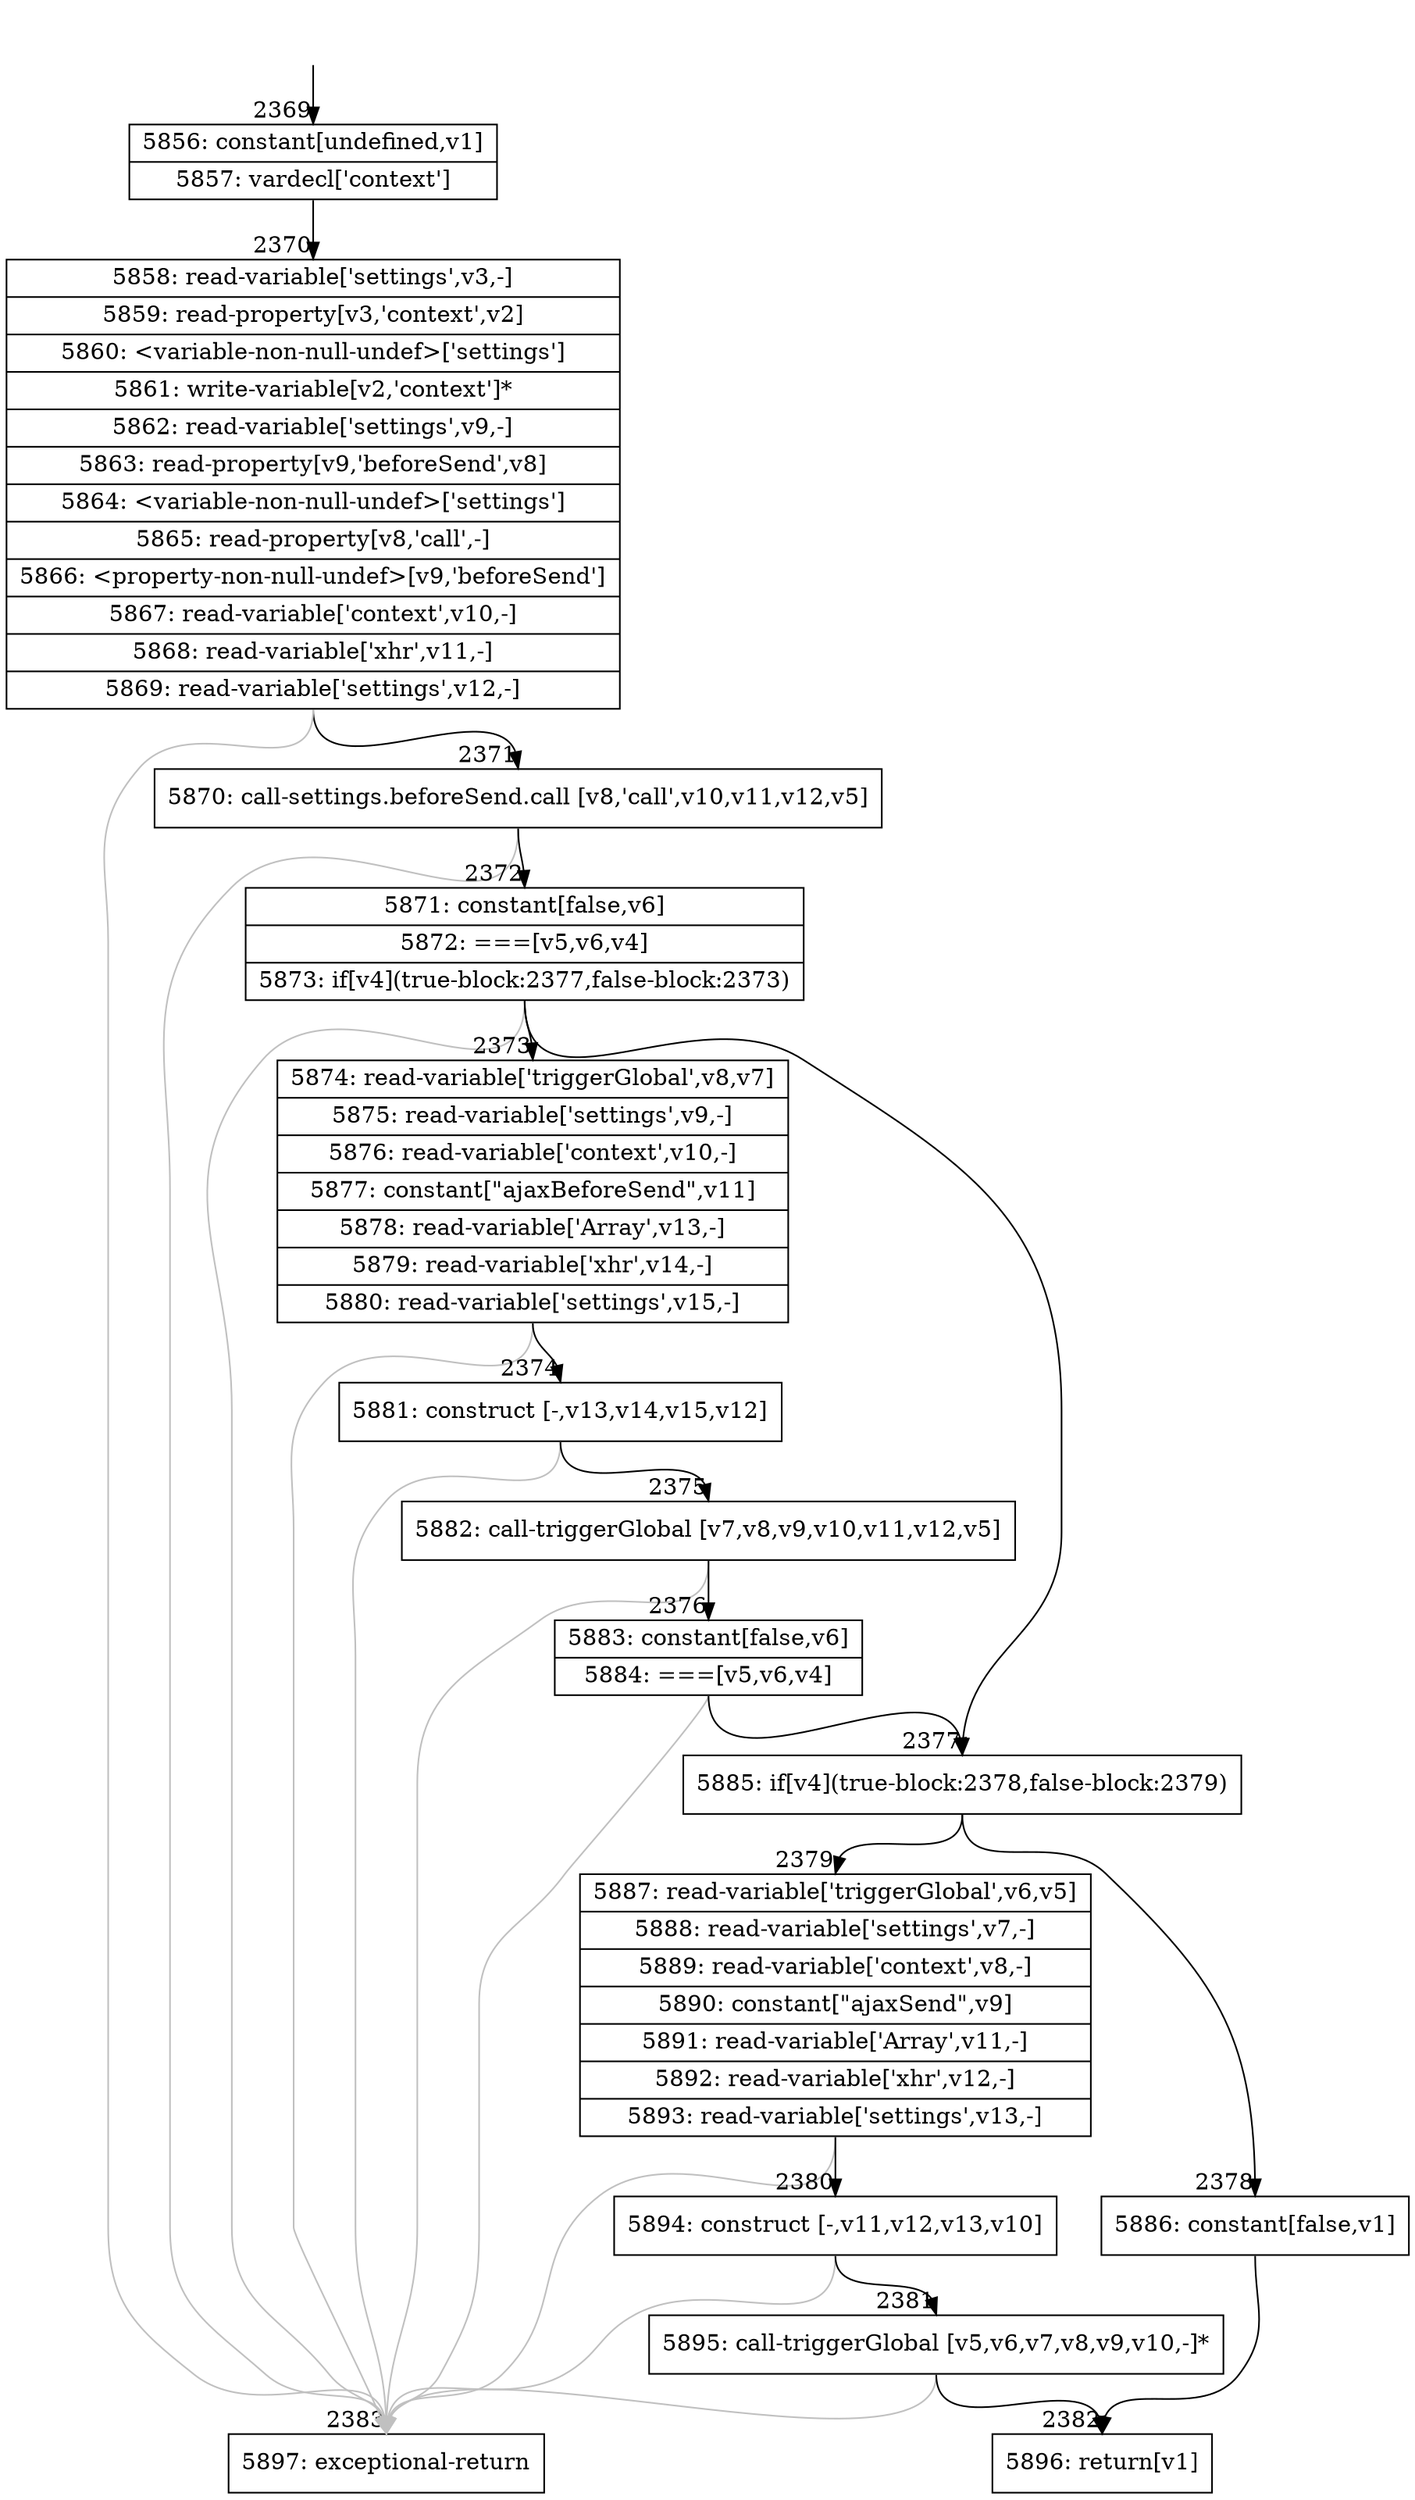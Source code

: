 digraph {
rankdir="TD"
BB_entry216[shape=none,label=""];
BB_entry216 -> BB2369 [tailport=s, headport=n, headlabel="    2369"]
BB2369 [shape=record label="{5856: constant[undefined,v1]|5857: vardecl['context']}" ] 
BB2369 -> BB2370 [tailport=s, headport=n, headlabel="      2370"]
BB2370 [shape=record label="{5858: read-variable['settings',v3,-]|5859: read-property[v3,'context',v2]|5860: \<variable-non-null-undef\>['settings']|5861: write-variable[v2,'context']*|5862: read-variable['settings',v9,-]|5863: read-property[v9,'beforeSend',v8]|5864: \<variable-non-null-undef\>['settings']|5865: read-property[v8,'call',-]|5866: \<property-non-null-undef\>[v9,'beforeSend']|5867: read-variable['context',v10,-]|5868: read-variable['xhr',v11,-]|5869: read-variable['settings',v12,-]}" ] 
BB2370 -> BB2371 [tailport=s, headport=n, headlabel="      2371"]
BB2370 -> BB2383 [tailport=s, headport=n, color=gray, headlabel="      2383"]
BB2371 [shape=record label="{5870: call-settings.beforeSend.call [v8,'call',v10,v11,v12,v5]}" ] 
BB2371 -> BB2372 [tailport=s, headport=n, headlabel="      2372"]
BB2371 -> BB2383 [tailport=s, headport=n, color=gray]
BB2372 [shape=record label="{5871: constant[false,v6]|5872: ===[v5,v6,v4]|5873: if[v4](true-block:2377,false-block:2373)}" ] 
BB2372 -> BB2377 [tailport=s, headport=n, headlabel="      2377"]
BB2372 -> BB2373 [tailport=s, headport=n, headlabel="      2373"]
BB2372 -> BB2383 [tailport=s, headport=n, color=gray]
BB2373 [shape=record label="{5874: read-variable['triggerGlobal',v8,v7]|5875: read-variable['settings',v9,-]|5876: read-variable['context',v10,-]|5877: constant[\"ajaxBeforeSend\",v11]|5878: read-variable['Array',v13,-]|5879: read-variable['xhr',v14,-]|5880: read-variable['settings',v15,-]}" ] 
BB2373 -> BB2374 [tailport=s, headport=n, headlabel="      2374"]
BB2373 -> BB2383 [tailport=s, headport=n, color=gray]
BB2374 [shape=record label="{5881: construct [-,v13,v14,v15,v12]}" ] 
BB2374 -> BB2375 [tailport=s, headport=n, headlabel="      2375"]
BB2374 -> BB2383 [tailport=s, headport=n, color=gray]
BB2375 [shape=record label="{5882: call-triggerGlobal [v7,v8,v9,v10,v11,v12,v5]}" ] 
BB2375 -> BB2376 [tailport=s, headport=n, headlabel="      2376"]
BB2375 -> BB2383 [tailport=s, headport=n, color=gray]
BB2376 [shape=record label="{5883: constant[false,v6]|5884: ===[v5,v6,v4]}" ] 
BB2376 -> BB2377 [tailport=s, headport=n]
BB2376 -> BB2383 [tailport=s, headport=n, color=gray]
BB2377 [shape=record label="{5885: if[v4](true-block:2378,false-block:2379)}" ] 
BB2377 -> BB2378 [tailport=s, headport=n, headlabel="      2378"]
BB2377 -> BB2379 [tailport=s, headport=n, headlabel="      2379"]
BB2378 [shape=record label="{5886: constant[false,v1]}" ] 
BB2378 -> BB2382 [tailport=s, headport=n, headlabel="      2382"]
BB2379 [shape=record label="{5887: read-variable['triggerGlobal',v6,v5]|5888: read-variable['settings',v7,-]|5889: read-variable['context',v8,-]|5890: constant[\"ajaxSend\",v9]|5891: read-variable['Array',v11,-]|5892: read-variable['xhr',v12,-]|5893: read-variable['settings',v13,-]}" ] 
BB2379 -> BB2380 [tailport=s, headport=n, headlabel="      2380"]
BB2379 -> BB2383 [tailport=s, headport=n, color=gray]
BB2380 [shape=record label="{5894: construct [-,v11,v12,v13,v10]}" ] 
BB2380 -> BB2381 [tailport=s, headport=n, headlabel="      2381"]
BB2380 -> BB2383 [tailport=s, headport=n, color=gray]
BB2381 [shape=record label="{5895: call-triggerGlobal [v5,v6,v7,v8,v9,v10,-]*}" ] 
BB2381 -> BB2382 [tailport=s, headport=n]
BB2381 -> BB2383 [tailport=s, headport=n, color=gray]
BB2382 [shape=record label="{5896: return[v1]}" ] 
BB2383 [shape=record label="{5897: exceptional-return}" ] 
//#$~ 1201
}
